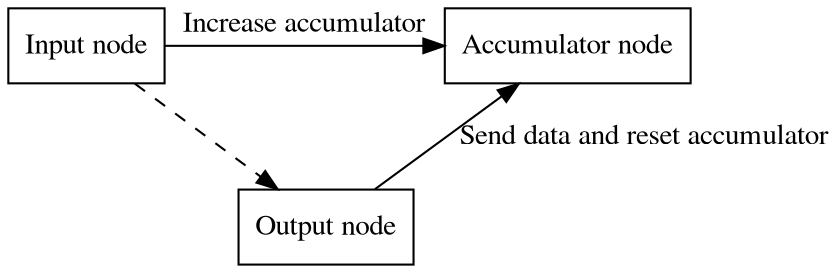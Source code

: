 digraph G
{
                node [fontname="Times Roman", shape=rectangle]
                edge [color=black, fontname="Times Roman"]
                InputNode [label="Input node"]
                OutputNode [label="Output node"]
                AccumulatorNode [label="Accumulator node"]

                {rank=same; InputNode AccumulatorNode}
                
                InputNode->OutputNode [style=dashed]
                InputNode->AccumulatorNode [label="Increase accumulator"]
                OutputNode->AccumulatorNode [label="Send data and reset accumulator"]
                
}
